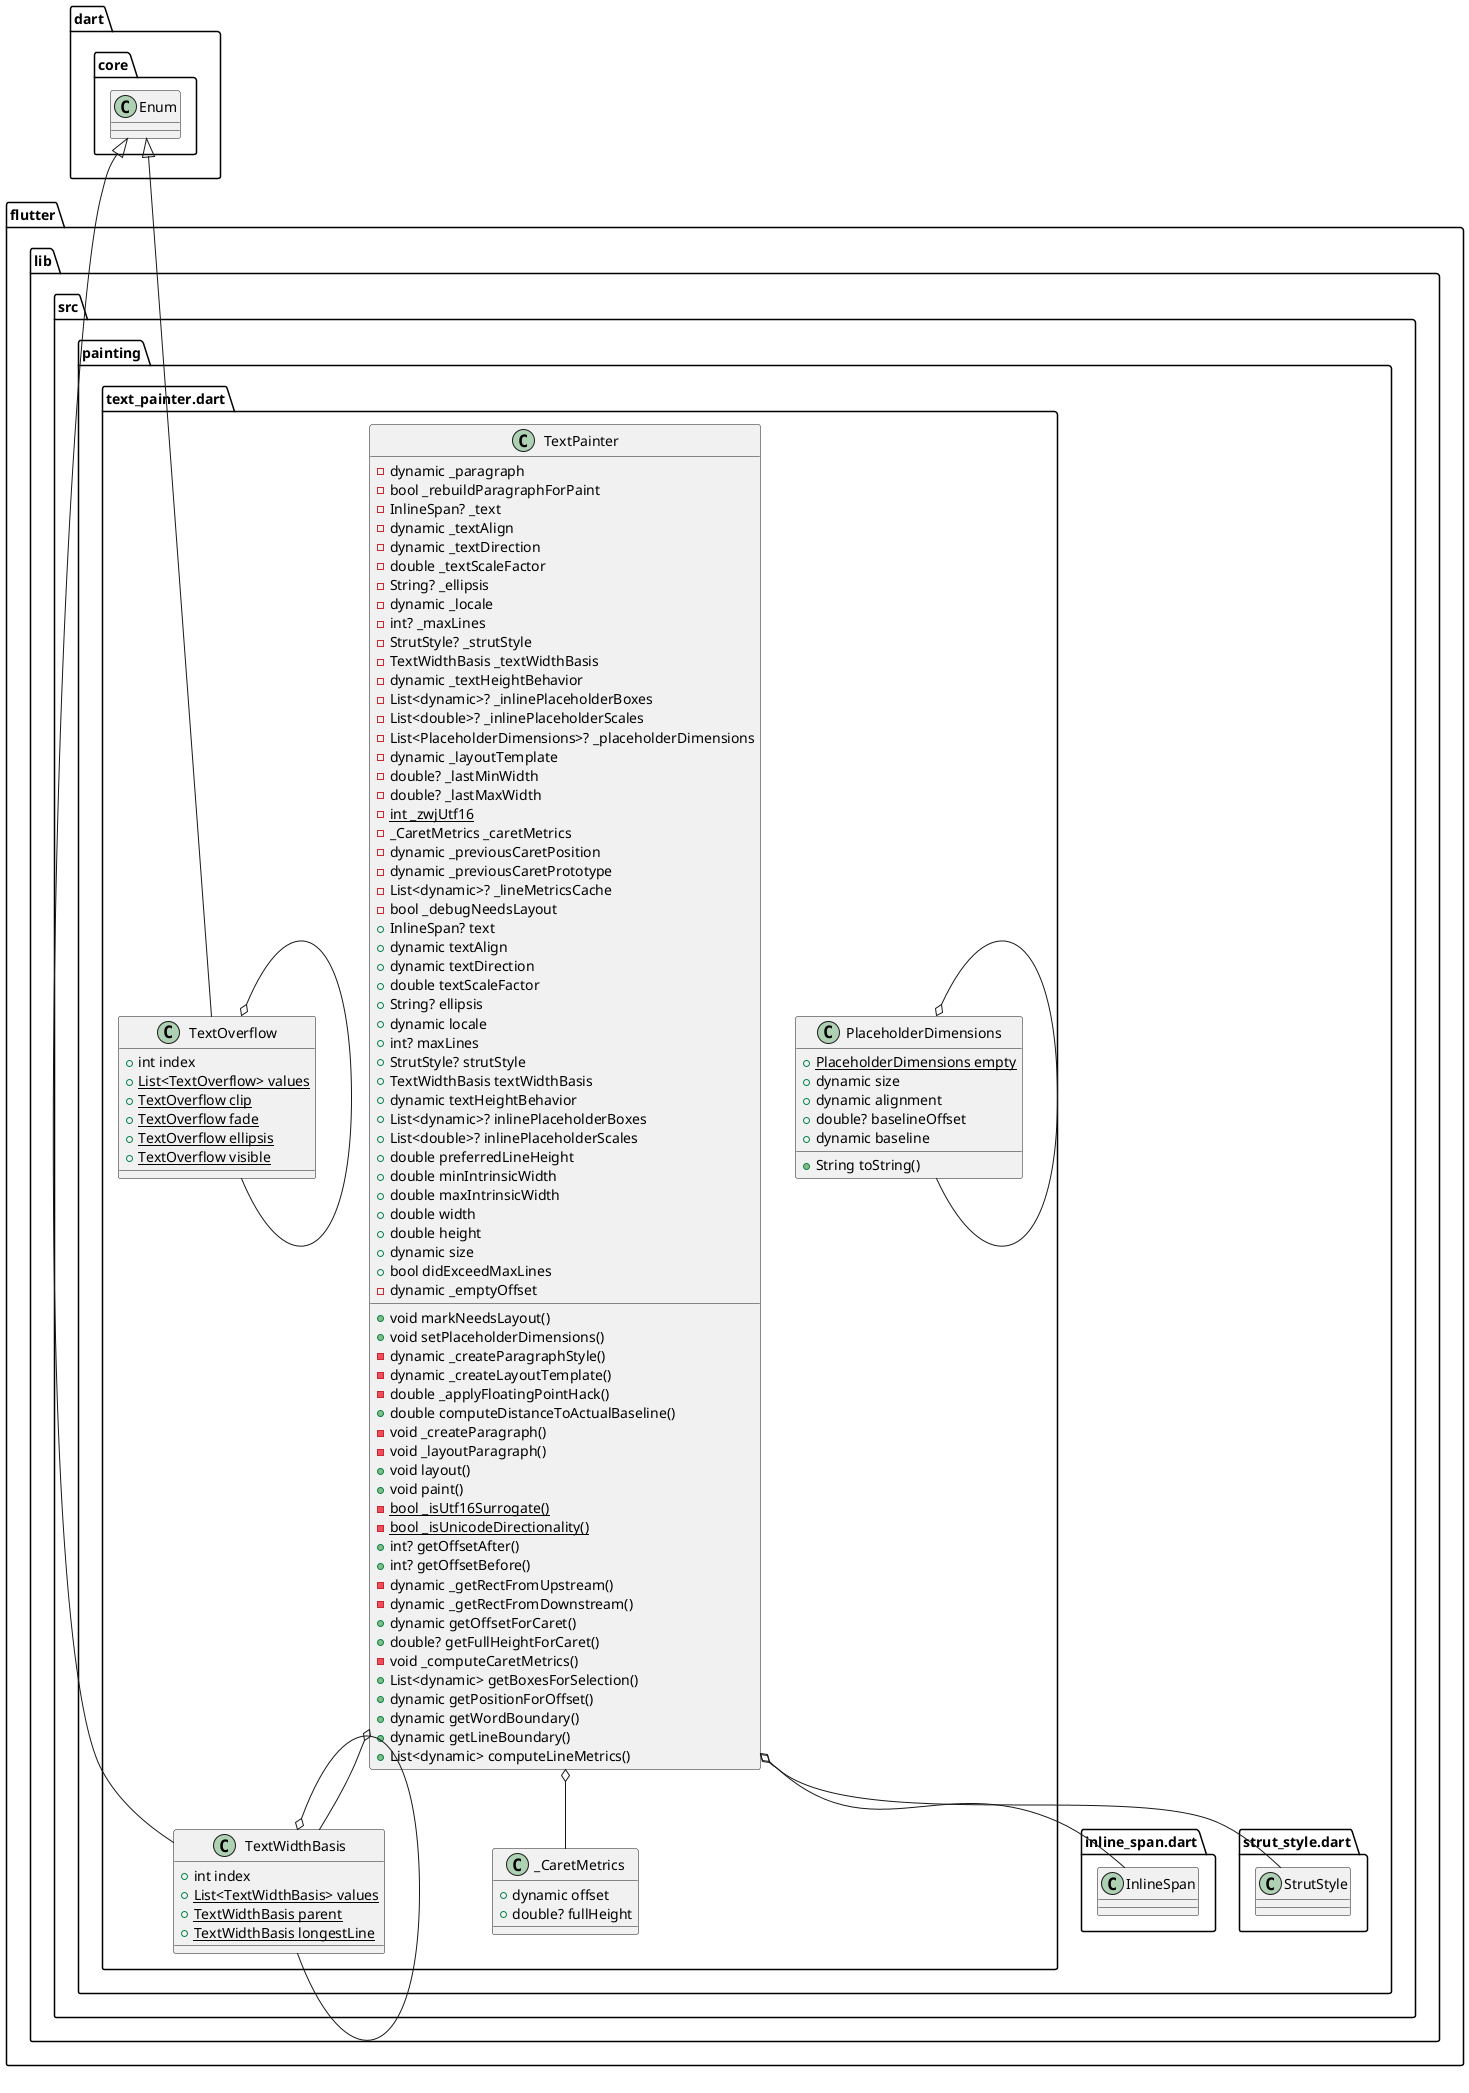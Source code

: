 @startuml
set namespaceSeparator ::

class "flutter::lib::src::painting::text_painter.dart::PlaceholderDimensions" {
  {static} +PlaceholderDimensions empty
  +dynamic size
  +dynamic alignment
  +double? baselineOffset
  +dynamic baseline
  +String toString()
}

"flutter::lib::src::painting::text_painter.dart::PlaceholderDimensions" o-- "flutter::lib::src::painting::text_painter.dart::PlaceholderDimensions"

class "flutter::lib::src::painting::text_painter.dart::_CaretMetrics" {
  +dynamic offset
  +double? fullHeight
}

class "flutter::lib::src::painting::text_painter.dart::TextPainter" {
  -dynamic _paragraph
  -bool _rebuildParagraphForPaint
  -InlineSpan? _text
  -dynamic _textAlign
  -dynamic _textDirection
  -double _textScaleFactor
  -String? _ellipsis
  -dynamic _locale
  -int? _maxLines
  -StrutStyle? _strutStyle
  -TextWidthBasis _textWidthBasis
  -dynamic _textHeightBehavior
  -List<dynamic>? _inlinePlaceholderBoxes
  -List<double>? _inlinePlaceholderScales
  -List<PlaceholderDimensions>? _placeholderDimensions
  -dynamic _layoutTemplate
  -double? _lastMinWidth
  -double? _lastMaxWidth
  {static} -int _zwjUtf16
  -_CaretMetrics _caretMetrics
  -dynamic _previousCaretPosition
  -dynamic _previousCaretPrototype
  -List<dynamic>? _lineMetricsCache
  -bool _debugNeedsLayout
  +InlineSpan? text
  +dynamic textAlign
  +dynamic textDirection
  +double textScaleFactor
  +String? ellipsis
  +dynamic locale
  +int? maxLines
  +StrutStyle? strutStyle
  +TextWidthBasis textWidthBasis
  +dynamic textHeightBehavior
  +List<dynamic>? inlinePlaceholderBoxes
  +List<double>? inlinePlaceholderScales
  +double preferredLineHeight
  +double minIntrinsicWidth
  +double maxIntrinsicWidth
  +double width
  +double height
  +dynamic size
  +bool didExceedMaxLines
  -dynamic _emptyOffset
  +void markNeedsLayout()
  +void setPlaceholderDimensions()
  -dynamic _createParagraphStyle()
  -dynamic _createLayoutTemplate()
  -double _applyFloatingPointHack()
  +double computeDistanceToActualBaseline()
  -void _createParagraph()
  -void _layoutParagraph()
  +void layout()
  +void paint()
  {static} -bool _isUtf16Surrogate()
  {static} -bool _isUnicodeDirectionality()
  +int? getOffsetAfter()
  +int? getOffsetBefore()
  -dynamic _getRectFromUpstream()
  -dynamic _getRectFromDownstream()
  +dynamic getOffsetForCaret()
  +double? getFullHeightForCaret()
  -void _computeCaretMetrics()
  +List<dynamic> getBoxesForSelection()
  +dynamic getPositionForOffset()
  +dynamic getWordBoundary()
  +dynamic getLineBoundary()
  +List<dynamic> computeLineMetrics()
}

"flutter::lib::src::painting::text_painter.dart::TextPainter" o-- "flutter::lib::src::painting::inline_span.dart::InlineSpan"
"flutter::lib::src::painting::text_painter.dart::TextPainter" o-- "flutter::lib::src::painting::strut_style.dart::StrutStyle"
"flutter::lib::src::painting::text_painter.dart::TextPainter" o-- "flutter::lib::src::painting::text_painter.dart::TextWidthBasis"
"flutter::lib::src::painting::text_painter.dart::TextPainter" o-- "flutter::lib::src::painting::text_painter.dart::_CaretMetrics"

class "flutter::lib::src::painting::text_painter.dart::TextOverflow" {
  +int index
  {static} +List<TextOverflow> values
  {static} +TextOverflow clip
  {static} +TextOverflow fade
  {static} +TextOverflow ellipsis
  {static} +TextOverflow visible
}

"flutter::lib::src::painting::text_painter.dart::TextOverflow" o-- "flutter::lib::src::painting::text_painter.dart::TextOverflow"
"dart::core::Enum" <|-- "flutter::lib::src::painting::text_painter.dart::TextOverflow"

class "flutter::lib::src::painting::text_painter.dart::TextWidthBasis" {
  +int index
  {static} +List<TextWidthBasis> values
  {static} +TextWidthBasis parent
  {static} +TextWidthBasis longestLine
}

"flutter::lib::src::painting::text_painter.dart::TextWidthBasis" o-- "flutter::lib::src::painting::text_painter.dart::TextWidthBasis"
"dart::core::Enum" <|-- "flutter::lib::src::painting::text_painter.dart::TextWidthBasis"


@enduml